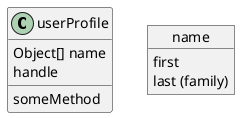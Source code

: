 @startuml

class userProfile {
{field} Object[] name
{field} handle

{method} someMethod
}

object name {
first
last (family)
}

@enduml